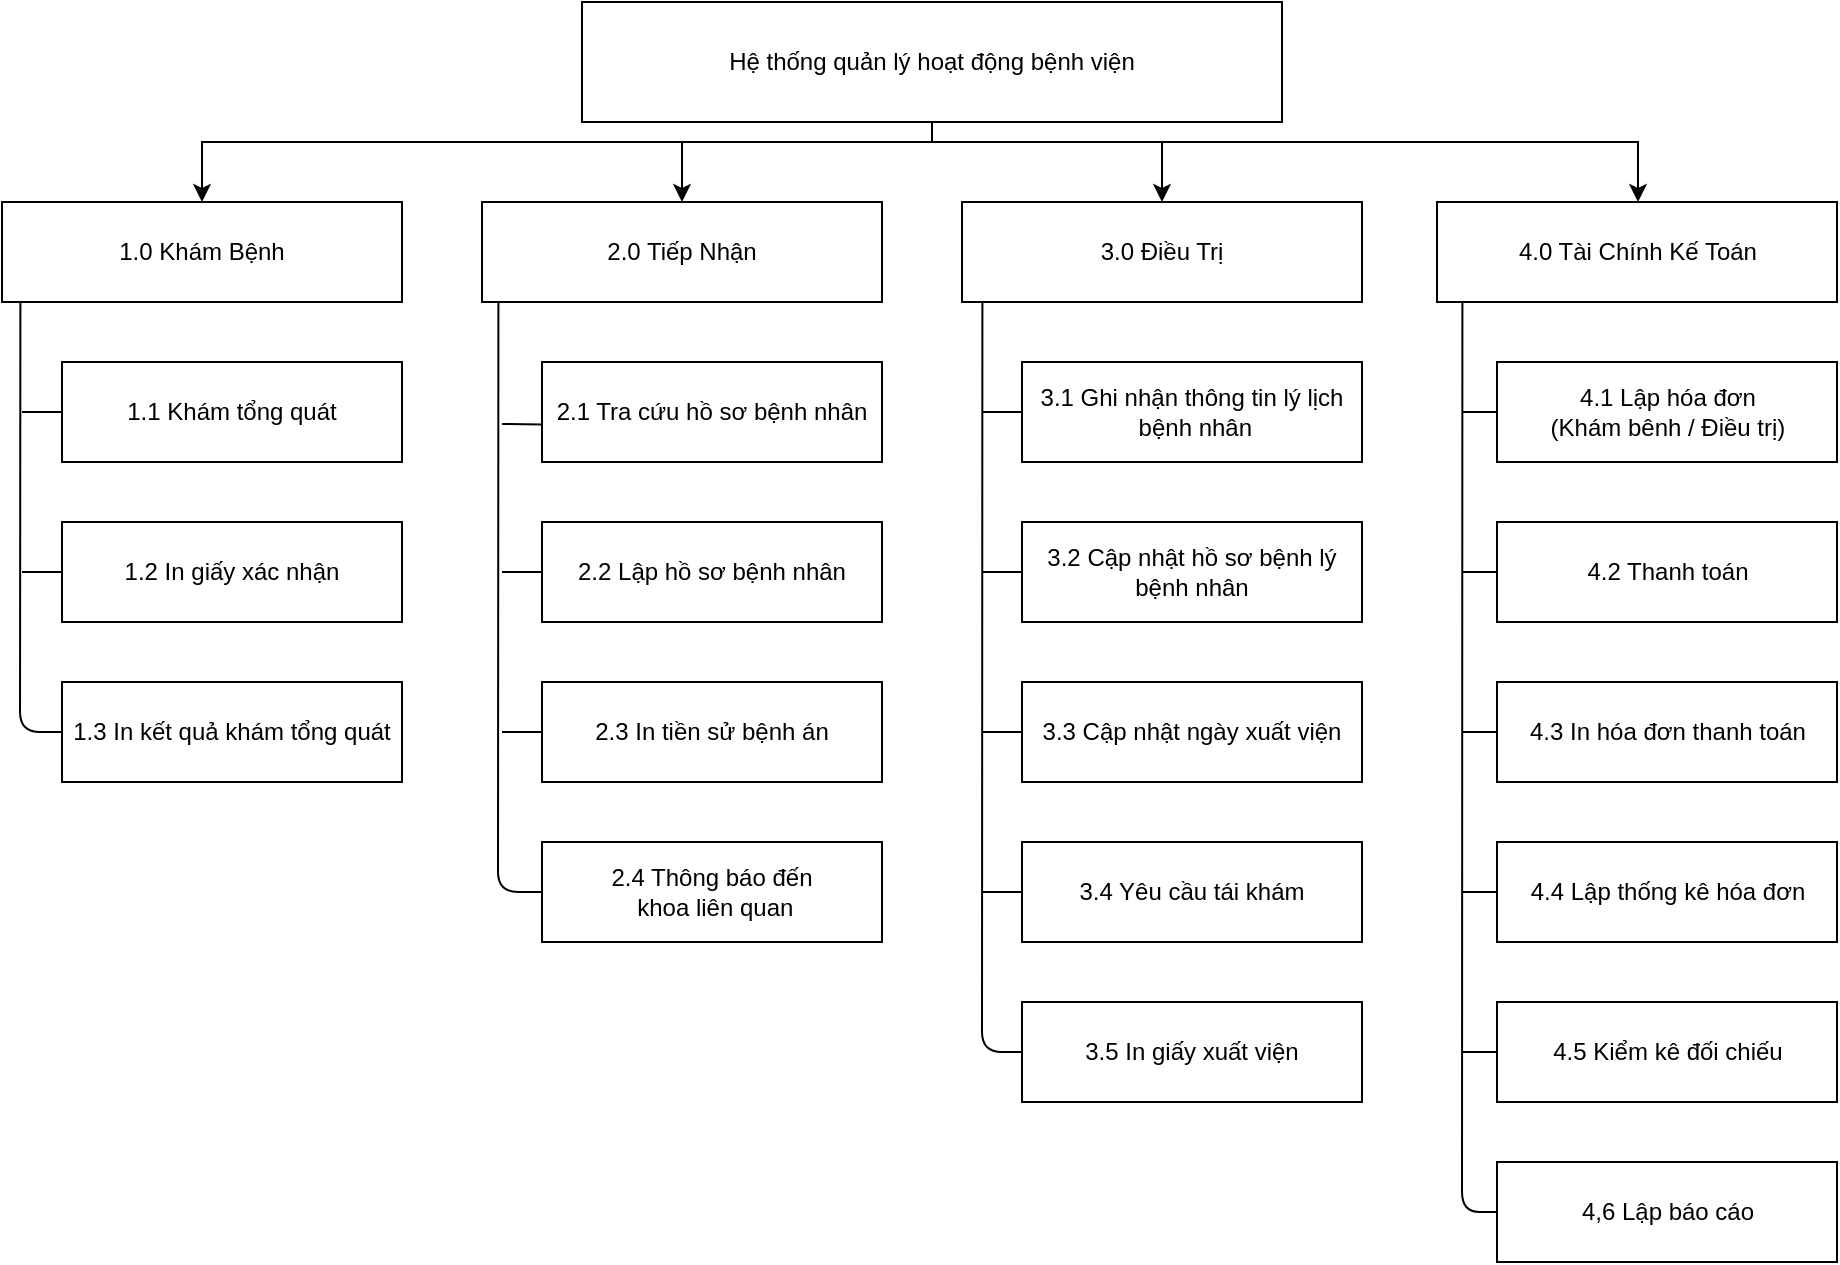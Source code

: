 <mxfile version="13.10.0" type="github">
  <diagram id="KvaNWkCoYmiCyT0ZWtry" name="Page-1">
    <mxGraphModel dx="1199" dy="611" grid="1" gridSize="10" guides="1" tooltips="1" connect="1" arrows="1" fold="1" page="1" pageScale="1" pageWidth="850" pageHeight="1100" math="0" shadow="0">
      <root>
        <mxCell id="0" />
        <mxCell id="1" parent="0" />
        <mxCell id="SjsnrAQo-cKiICR7nJu3-1" style="edgeStyle=orthogonalEdgeStyle;rounded=0;orthogonalLoop=1;jettySize=auto;html=1;" parent="1" source="vkGjbb_7PXERbVB5Fccl-1" target="vkGjbb_7PXERbVB5Fccl-2" edge="1">
          <mxGeometry relative="1" as="geometry">
            <Array as="points">
              <mxPoint x="505" y="90" />
              <mxPoint x="140" y="90" />
            </Array>
          </mxGeometry>
        </mxCell>
        <mxCell id="SjsnrAQo-cKiICR7nJu3-2" style="edgeStyle=orthogonalEdgeStyle;rounded=0;orthogonalLoop=1;jettySize=auto;html=1;" parent="1" source="vkGjbb_7PXERbVB5Fccl-1" target="vkGjbb_7PXERbVB5Fccl-5" edge="1">
          <mxGeometry relative="1" as="geometry">
            <Array as="points">
              <mxPoint x="505" y="90" />
              <mxPoint x="380" y="90" />
            </Array>
          </mxGeometry>
        </mxCell>
        <mxCell id="SjsnrAQo-cKiICR7nJu3-3" style="edgeStyle=orthogonalEdgeStyle;rounded=0;orthogonalLoop=1;jettySize=auto;html=1;" parent="1" source="vkGjbb_7PXERbVB5Fccl-1" target="vkGjbb_7PXERbVB5Fccl-14" edge="1">
          <mxGeometry relative="1" as="geometry">
            <Array as="points">
              <mxPoint x="505" y="90" />
              <mxPoint x="620" y="90" />
            </Array>
          </mxGeometry>
        </mxCell>
        <mxCell id="SjsnrAQo-cKiICR7nJu3-4" style="edgeStyle=orthogonalEdgeStyle;rounded=0;orthogonalLoop=1;jettySize=auto;html=1;" parent="1" source="vkGjbb_7PXERbVB5Fccl-1" target="vkGjbb_7PXERbVB5Fccl-27" edge="1">
          <mxGeometry relative="1" as="geometry">
            <Array as="points">
              <mxPoint x="505" y="90" />
              <mxPoint x="858" y="90" />
            </Array>
          </mxGeometry>
        </mxCell>
        <mxCell id="vkGjbb_7PXERbVB5Fccl-1" value="Hệ thống quản lý hoạt động bệnh viện" style="rounded=0;whiteSpace=wrap;html=1;" parent="1" vertex="1">
          <mxGeometry x="330" y="20" width="350" height="60" as="geometry" />
        </mxCell>
        <mxCell id="vkGjbb_7PXERbVB5Fccl-2" value="1.0 Khám Bệnh" style="rounded=0;whiteSpace=wrap;html=1;" parent="1" vertex="1">
          <mxGeometry x="40" y="120" width="200" height="50" as="geometry" />
        </mxCell>
        <mxCell id="vkGjbb_7PXERbVB5Fccl-3" value="1.1 Khám tổng quát" style="rounded=0;whiteSpace=wrap;html=1;" parent="1" vertex="1">
          <mxGeometry x="70" y="200" width="170" height="50" as="geometry" />
        </mxCell>
        <mxCell id="vkGjbb_7PXERbVB5Fccl-5" value="2.0 Tiếp Nhận" style="rounded=0;whiteSpace=wrap;html=1;" parent="1" vertex="1">
          <mxGeometry x="280" y="120" width="200" height="50" as="geometry" />
        </mxCell>
        <mxCell id="vkGjbb_7PXERbVB5Fccl-6" value="2.1 Tra cứu hồ sơ bệnh nhân" style="rounded=0;whiteSpace=wrap;html=1;" parent="1" vertex="1">
          <mxGeometry x="310" y="200" width="170" height="50" as="geometry" />
        </mxCell>
        <mxCell id="vkGjbb_7PXERbVB5Fccl-7" value="2.2 Lập hồ sơ bệnh nhân" style="rounded=0;whiteSpace=wrap;html=1;" parent="1" vertex="1">
          <mxGeometry x="310" y="280" width="170" height="50" as="geometry" />
        </mxCell>
        <mxCell id="vkGjbb_7PXERbVB5Fccl-8" value="2.3 In tiền sử bệnh án" style="rounded=0;whiteSpace=wrap;html=1;" parent="1" vertex="1">
          <mxGeometry x="310" y="360" width="170" height="50" as="geometry" />
        </mxCell>
        <mxCell id="vkGjbb_7PXERbVB5Fccl-9" value="1.2 In giấy xác nhận" style="rounded=0;whiteSpace=wrap;html=1;" parent="1" vertex="1">
          <mxGeometry x="70" y="280" width="170" height="50" as="geometry" />
        </mxCell>
        <mxCell id="vkGjbb_7PXERbVB5Fccl-10" value="1.3 In kết quả khám tổng quát" style="rounded=0;whiteSpace=wrap;html=1;" parent="1" vertex="1">
          <mxGeometry x="70" y="360" width="170" height="50" as="geometry" />
        </mxCell>
        <mxCell id="vkGjbb_7PXERbVB5Fccl-14" value="3.0 Điều Trị" style="rounded=0;whiteSpace=wrap;html=1;" parent="1" vertex="1">
          <mxGeometry x="520" y="120" width="200" height="50" as="geometry" />
        </mxCell>
        <mxCell id="vkGjbb_7PXERbVB5Fccl-20" value="3.1 Ghi nhận thông tin lý lịch&lt;br&gt;&amp;nbsp;bệnh nhân" style="rounded=0;whiteSpace=wrap;html=1;" parent="1" vertex="1">
          <mxGeometry x="550" y="200" width="170" height="50" as="geometry" />
        </mxCell>
        <mxCell id="vkGjbb_7PXERbVB5Fccl-21" value="3.2 Cập nhật hồ sơ bệnh lý &lt;br&gt;bệnh nhân" style="rounded=0;whiteSpace=wrap;html=1;" parent="1" vertex="1">
          <mxGeometry x="550" y="280" width="170" height="50" as="geometry" />
        </mxCell>
        <mxCell id="vkGjbb_7PXERbVB5Fccl-22" value="3.3 Cập nhật ngày xuất viện" style="rounded=0;whiteSpace=wrap;html=1;" parent="1" vertex="1">
          <mxGeometry x="550" y="360" width="170" height="50" as="geometry" />
        </mxCell>
        <mxCell id="vkGjbb_7PXERbVB5Fccl-24" value="3.4 Yêu cầu tái khám" style="rounded=0;whiteSpace=wrap;html=1;" parent="1" vertex="1">
          <mxGeometry x="550" y="440" width="170" height="50" as="geometry" />
        </mxCell>
        <mxCell id="vkGjbb_7PXERbVB5Fccl-25" value="3.5 In giấy xuất viện" style="rounded=0;whiteSpace=wrap;html=1;" parent="1" vertex="1">
          <mxGeometry x="550" y="520" width="170" height="50" as="geometry" />
        </mxCell>
        <mxCell id="vkGjbb_7PXERbVB5Fccl-27" value="4.0 Tài Chính Kế Toán" style="rounded=0;whiteSpace=wrap;html=1;" parent="1" vertex="1">
          <mxGeometry x="757.5" y="120" width="200" height="50" as="geometry" />
        </mxCell>
        <mxCell id="vkGjbb_7PXERbVB5Fccl-28" value="4.4 Lập thống kê hóa đơn" style="rounded=0;whiteSpace=wrap;html=1;" parent="1" vertex="1">
          <mxGeometry x="787.5" y="440" width="170" height="50" as="geometry" />
        </mxCell>
        <mxCell id="vkGjbb_7PXERbVB5Fccl-29" value="4.5 Kiểm kê đối chiếu" style="rounded=0;whiteSpace=wrap;html=1;" parent="1" vertex="1">
          <mxGeometry x="787.5" y="520" width="170" height="50" as="geometry" />
        </mxCell>
        <mxCell id="vkGjbb_7PXERbVB5Fccl-30" value="4,6 Lập báo cáo" style="rounded=0;whiteSpace=wrap;html=1;" parent="1" vertex="1">
          <mxGeometry x="787.5" y="600" width="170" height="50" as="geometry" />
        </mxCell>
        <mxCell id="1rvTci8TLG_Ej2rMH8-D-1" value="4.1 Lập hóa đơn&lt;br&gt;(Khám bênh / Điều trị)" style="rounded=0;whiteSpace=wrap;html=1;" parent="1" vertex="1">
          <mxGeometry x="787.5" y="200" width="170" height="50" as="geometry" />
        </mxCell>
        <mxCell id="1rvTci8TLG_Ej2rMH8-D-2" value="2.4 Thông báo đến&lt;br&gt;&amp;nbsp;khoa liên quan" style="rounded=0;whiteSpace=wrap;html=1;" parent="1" vertex="1">
          <mxGeometry x="310" y="440" width="170" height="50" as="geometry" />
        </mxCell>
        <mxCell id="1rvTci8TLG_Ej2rMH8-D-3" value="4.2 Thanh toán" style="rounded=0;whiteSpace=wrap;html=1;" parent="1" vertex="1">
          <mxGeometry x="787.5" y="280" width="170" height="50" as="geometry" />
        </mxCell>
        <mxCell id="SjsnrAQo-cKiICR7nJu3-5" value="" style="endArrow=none;html=1;entryX=0.046;entryY=1.005;entryDx=0;entryDy=0;entryPerimeter=0;exitX=0;exitY=0.5;exitDx=0;exitDy=0;" parent="1" target="vkGjbb_7PXERbVB5Fccl-2" edge="1" source="vkGjbb_7PXERbVB5Fccl-10">
          <mxGeometry width="50" height="50" relative="1" as="geometry">
            <mxPoint x="70.0" y="305" as="sourcePoint" />
            <mxPoint x="480" y="310" as="targetPoint" />
            <Array as="points">
              <mxPoint x="49" y="385" />
            </Array>
          </mxGeometry>
        </mxCell>
        <mxCell id="SjsnrAQo-cKiICR7nJu3-6" value="" style="endArrow=none;html=1;entryX=0;entryY=0.5;entryDx=0;entryDy=0;" parent="1" target="vkGjbb_7PXERbVB5Fccl-3" edge="1">
          <mxGeometry width="50" height="50" relative="1" as="geometry">
            <mxPoint x="50" y="225" as="sourcePoint" />
            <mxPoint x="60" y="220" as="targetPoint" />
          </mxGeometry>
        </mxCell>
        <mxCell id="SjsnrAQo-cKiICR7nJu3-15" value="" style="endArrow=none;html=1;entryX=0.041;entryY=1.005;entryDx=0;entryDy=0;entryPerimeter=0;exitX=0;exitY=0.5;exitDx=0;exitDy=0;" parent="1" target="vkGjbb_7PXERbVB5Fccl-5" edge="1" source="1rvTci8TLG_Ej2rMH8-D-2">
          <mxGeometry width="50" height="50" relative="1" as="geometry">
            <mxPoint x="288" y="470" as="sourcePoint" />
            <mxPoint x="280" y="230" as="targetPoint" />
            <Array as="points">
              <mxPoint x="288" y="465" />
            </Array>
          </mxGeometry>
        </mxCell>
        <mxCell id="SjsnrAQo-cKiICR7nJu3-16" value="" style="endArrow=none;html=1;entryX=0.001;entryY=0.625;entryDx=0;entryDy=0;entryPerimeter=0;" parent="1" target="vkGjbb_7PXERbVB5Fccl-6" edge="1">
          <mxGeometry width="50" height="50" relative="1" as="geometry">
            <mxPoint x="290" y="231" as="sourcePoint" />
            <mxPoint x="570" y="250" as="targetPoint" />
          </mxGeometry>
        </mxCell>
        <mxCell id="SjsnrAQo-cKiICR7nJu3-19" value="" style="endArrow=none;html=1;entryX=0;entryY=0.5;entryDx=0;entryDy=0;" parent="1" edge="1" target="vkGjbb_7PXERbVB5Fccl-8">
          <mxGeometry width="50" height="50" relative="1" as="geometry">
            <mxPoint x="290" y="385" as="sourcePoint" />
            <mxPoint x="330" y="380" as="targetPoint" />
          </mxGeometry>
        </mxCell>
        <mxCell id="QlhlDFK_KPoEQuUJrzWE-2" value="" style="endArrow=none;html=1;entryX=0.041;entryY=1.005;entryDx=0;entryDy=0;entryPerimeter=0;exitX=0;exitY=0.5;exitDx=0;exitDy=0;" edge="1" parent="1" source="vkGjbb_7PXERbVB5Fccl-25">
          <mxGeometry width="50" height="50" relative="1" as="geometry">
            <mxPoint x="550.0" y="465" as="sourcePoint" />
            <mxPoint x="530.2" y="170" as="targetPoint" />
            <Array as="points">
              <mxPoint x="530" y="545" />
            </Array>
          </mxGeometry>
        </mxCell>
        <mxCell id="QlhlDFK_KPoEQuUJrzWE-5" value="" style="endArrow=none;html=1;entryX=0;entryY=0.5;entryDx=0;entryDy=0;" edge="1" parent="1" target="vkGjbb_7PXERbVB5Fccl-7">
          <mxGeometry width="50" height="50" relative="1" as="geometry">
            <mxPoint x="290" y="305" as="sourcePoint" />
            <mxPoint x="400" y="280" as="targetPoint" />
          </mxGeometry>
        </mxCell>
        <mxCell id="QlhlDFK_KPoEQuUJrzWE-9" value="" style="endArrow=none;html=1;entryX=0;entryY=0.5;entryDx=0;entryDy=0;" edge="1" parent="1" target="vkGjbb_7PXERbVB5Fccl-20">
          <mxGeometry width="50" height="50" relative="1" as="geometry">
            <mxPoint x="530" y="225" as="sourcePoint" />
            <mxPoint x="560" y="210" as="targetPoint" />
          </mxGeometry>
        </mxCell>
        <mxCell id="QlhlDFK_KPoEQuUJrzWE-10" value="" style="endArrow=none;html=1;entryX=0;entryY=0.5;entryDx=0;entryDy=0;" edge="1" parent="1" target="vkGjbb_7PXERbVB5Fccl-21">
          <mxGeometry width="50" height="50" relative="1" as="geometry">
            <mxPoint x="530" y="305" as="sourcePoint" />
            <mxPoint x="560" y="210" as="targetPoint" />
          </mxGeometry>
        </mxCell>
        <mxCell id="QlhlDFK_KPoEQuUJrzWE-11" value="" style="endArrow=none;html=1;entryX=0;entryY=0.5;entryDx=0;entryDy=0;" edge="1" parent="1" target="vkGjbb_7PXERbVB5Fccl-22">
          <mxGeometry width="50" height="50" relative="1" as="geometry">
            <mxPoint x="530" y="385" as="sourcePoint" />
            <mxPoint x="610" y="290" as="targetPoint" />
          </mxGeometry>
        </mxCell>
        <mxCell id="QlhlDFK_KPoEQuUJrzWE-15" value="" style="endArrow=none;html=1;entryX=0.041;entryY=1.005;entryDx=0;entryDy=0;entryPerimeter=0;exitX=0;exitY=0.5;exitDx=0;exitDy=0;" edge="1" parent="1" source="vkGjbb_7PXERbVB5Fccl-30">
          <mxGeometry width="50" height="50" relative="1" as="geometry">
            <mxPoint x="790" y="475" as="sourcePoint" />
            <mxPoint x="770.2" y="170" as="targetPoint" />
            <Array as="points">
              <mxPoint x="770" y="625" />
            </Array>
          </mxGeometry>
        </mxCell>
        <mxCell id="QlhlDFK_KPoEQuUJrzWE-16" value="" style="endArrow=none;html=1;entryX=0;entryY=0.5;entryDx=0;entryDy=0;" edge="1" parent="1" target="1rvTci8TLG_Ej2rMH8-D-1">
          <mxGeometry width="50" height="50" relative="1" as="geometry">
            <mxPoint x="770" y="225" as="sourcePoint" />
            <mxPoint x="770" y="210" as="targetPoint" />
          </mxGeometry>
        </mxCell>
        <mxCell id="QlhlDFK_KPoEQuUJrzWE-18" value="" style="endArrow=none;html=1;entryX=0;entryY=0.5;entryDx=0;entryDy=0;" edge="1" parent="1" target="1rvTci8TLG_Ej2rMH8-D-3">
          <mxGeometry width="50" height="50" relative="1" as="geometry">
            <mxPoint x="770" y="305" as="sourcePoint" />
            <mxPoint x="770" y="250" as="targetPoint" />
          </mxGeometry>
        </mxCell>
        <mxCell id="QlhlDFK_KPoEQuUJrzWE-19" value="" style="endArrow=none;html=1;entryX=0;entryY=0.5;entryDx=0;entryDy=0;" edge="1" parent="1" target="vkGjbb_7PXERbVB5Fccl-28">
          <mxGeometry width="50" height="50" relative="1" as="geometry">
            <mxPoint x="770" y="465" as="sourcePoint" />
            <mxPoint x="770" y="410" as="targetPoint" />
          </mxGeometry>
        </mxCell>
        <mxCell id="QlhlDFK_KPoEQuUJrzWE-20" value="" style="endArrow=none;html=1;entryX=0;entryY=0.5;entryDx=0;entryDy=0;" edge="1" parent="1" target="vkGjbb_7PXERbVB5Fccl-29">
          <mxGeometry width="50" height="50" relative="1" as="geometry">
            <mxPoint x="770" y="545" as="sourcePoint" />
            <mxPoint x="770" y="540" as="targetPoint" />
          </mxGeometry>
        </mxCell>
        <mxCell id="QlhlDFK_KPoEQuUJrzWE-21" value="4.3 In hóa đơn thanh toán" style="rounded=0;whiteSpace=wrap;html=1;" vertex="1" parent="1">
          <mxGeometry x="787.5" y="360" width="170" height="50" as="geometry" />
        </mxCell>
        <mxCell id="QlhlDFK_KPoEQuUJrzWE-22" value="" style="endArrow=none;html=1;entryX=0;entryY=0.5;entryDx=0;entryDy=0;" edge="1" parent="1" target="QlhlDFK_KPoEQuUJrzWE-21">
          <mxGeometry width="50" height="50" relative="1" as="geometry">
            <mxPoint x="770" y="385" as="sourcePoint" />
            <mxPoint x="797.5" y="475" as="targetPoint" />
          </mxGeometry>
        </mxCell>
        <mxCell id="QlhlDFK_KPoEQuUJrzWE-24" value="" style="endArrow=none;html=1;entryX=0;entryY=0.5;entryDx=0;entryDy=0;" edge="1" parent="1" target="vkGjbb_7PXERbVB5Fccl-9">
          <mxGeometry width="50" height="50" relative="1" as="geometry">
            <mxPoint x="50" y="305" as="sourcePoint" />
            <mxPoint x="660" y="380" as="targetPoint" />
          </mxGeometry>
        </mxCell>
        <mxCell id="QlhlDFK_KPoEQuUJrzWE-26" value="" style="endArrow=none;html=1;entryX=0;entryY=0.5;entryDx=0;entryDy=0;" edge="1" parent="1" target="vkGjbb_7PXERbVB5Fccl-24">
          <mxGeometry width="50" height="50" relative="1" as="geometry">
            <mxPoint x="530" y="465" as="sourcePoint" />
            <mxPoint x="660" y="370" as="targetPoint" />
          </mxGeometry>
        </mxCell>
      </root>
    </mxGraphModel>
  </diagram>
</mxfile>
